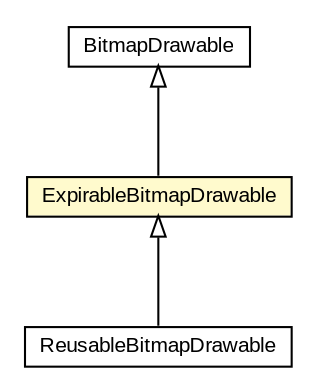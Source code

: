 #!/usr/local/bin/dot
#
# Class diagram 
# Generated by UMLGraph version R5_6-24-gf6e263 (http://www.umlgraph.org/)
#

digraph G {
	edge [fontname="arial",fontsize=10,labelfontname="arial",labelfontsize=10];
	node [fontname="arial",fontsize=10,shape=plaintext];
	nodesep=0.25;
	ranksep=0.5;
	// org.osmdroid.tileprovider.ExpirableBitmapDrawable
	c94757 [label=<<table title="org.osmdroid.tileprovider.ExpirableBitmapDrawable" border="0" cellborder="1" cellspacing="0" cellpadding="2" port="p" bgcolor="lemonChiffon" href="./ExpirableBitmapDrawable.html">
		<tr><td><table border="0" cellspacing="0" cellpadding="1">
<tr><td align="center" balign="center"> ExpirableBitmapDrawable </td></tr>
		</table></td></tr>
		</table>>, URL="./ExpirableBitmapDrawable.html", fontname="arial", fontcolor="black", fontsize=10.0];
	// org.osmdroid.tileprovider.ReusableBitmapDrawable
	c94798 [label=<<table title="org.osmdroid.tileprovider.ReusableBitmapDrawable" border="0" cellborder="1" cellspacing="0" cellpadding="2" port="p" href="./ReusableBitmapDrawable.html">
		<tr><td><table border="0" cellspacing="0" cellpadding="1">
<tr><td align="center" balign="center"> ReusableBitmapDrawable </td></tr>
		</table></td></tr>
		</table>>, URL="./ReusableBitmapDrawable.html", fontname="arial", fontcolor="black", fontsize=10.0];
	//org.osmdroid.tileprovider.ExpirableBitmapDrawable extends BitmapDrawable
	c95042:p -> c94757:p [dir=back,arrowtail=empty];
	//org.osmdroid.tileprovider.ReusableBitmapDrawable extends org.osmdroid.tileprovider.ExpirableBitmapDrawable
	c94757:p -> c94798:p [dir=back,arrowtail=empty];
	// BitmapDrawable
	c95042[label=<<table title="BitmapDrawable" border="0" cellborder="1" cellspacing="0" cellpadding="2" port="p" href="http://java.sun.com/j2se/1.4.2/docs/api//BitmapDrawable.html">
		<tr><td><table border="0" cellspacing="0" cellpadding="1">
<tr><td align="center" balign="center"> BitmapDrawable </td></tr>
		</table></td></tr>
		</table>>, fontname="arial", fontcolor="black", fontsize=10.0];
}

